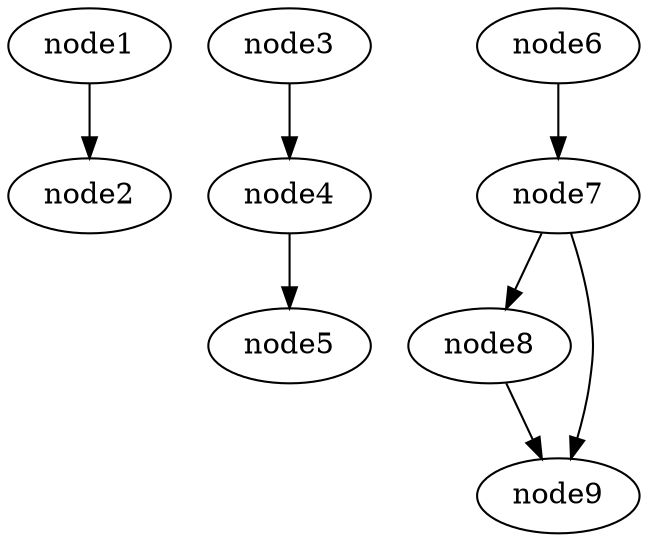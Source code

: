 digraph G { 
    node1 -> node2;
    node3 -> node4;
    node4 -> node5;
    node6 -> node7;
    node7 -> node8;
    node7 -> node9;
    node8 -> node9;
}
